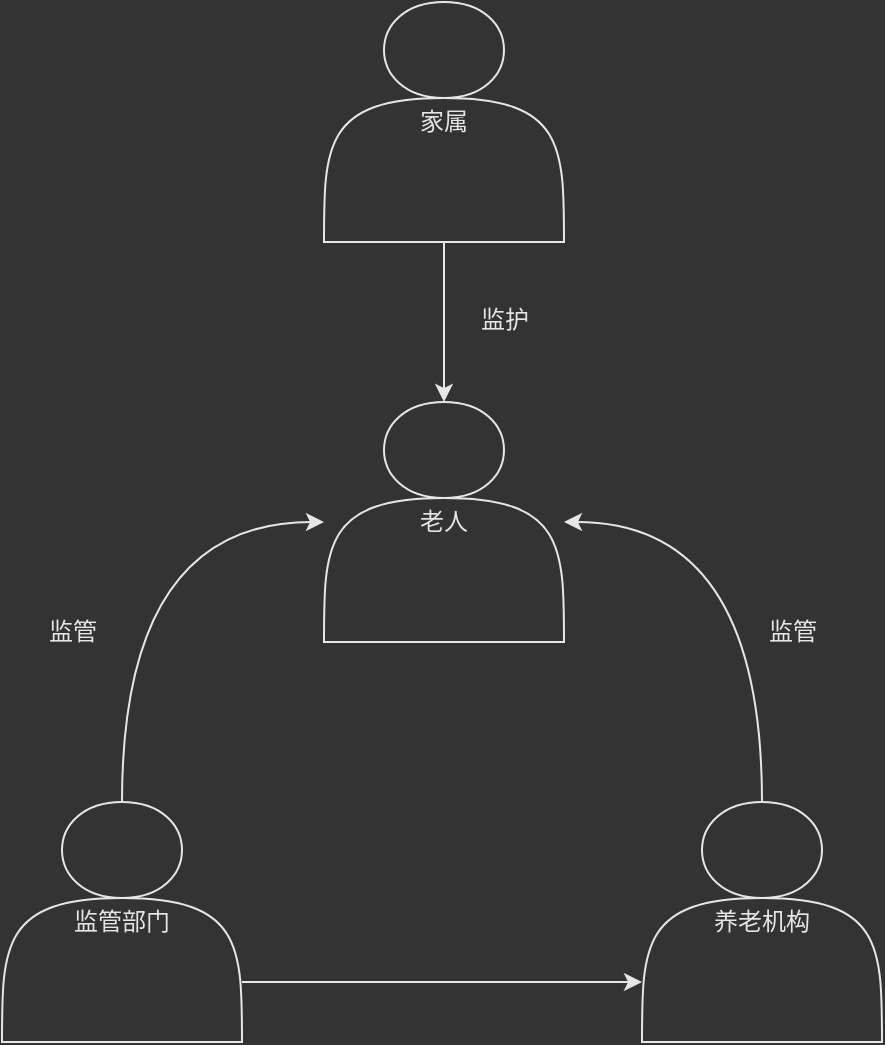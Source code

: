 <mxfile version="20.2.4" type="github">
  <diagram id="o6OXmS90365OrSwRLali" name="D_0">
    <mxGraphModel dx="2622" dy="703" grid="1" gridSize="10" guides="1" tooltips="1" connect="1" arrows="1" fold="1" page="1" pageScale="1" pageWidth="1200" pageHeight="1920" background="#333333" math="0" shadow="0">
      <root>
        <mxCell id="0" />
        <mxCell id="1" parent="0" />
        <mxCell id="nGH60VJGJcq-LF6p8v-s-4" value="" style="edgeStyle=orthogonalEdgeStyle;rounded=0;orthogonalLoop=1;jettySize=auto;html=1;fontColor=#E6E6E6;strokeColor=#E6E6E6;curved=1;startArrow=classic;startFill=1;endArrow=none;endFill=0;" edge="1" parent="1" source="nGH60VJGJcq-LF6p8v-s-6" target="nGH60VJGJcq-LF6p8v-s-14">
          <mxGeometry relative="1" as="geometry" />
        </mxCell>
        <mxCell id="nGH60VJGJcq-LF6p8v-s-5" value="" style="edgeStyle=orthogonalEdgeStyle;rounded=0;orthogonalLoop=1;jettySize=auto;html=1;fontColor=#E6E6E6;strokeColor=#E6E6E6;curved=1;startArrow=classic;startFill=1;endArrow=none;endFill=0;" edge="1" parent="1" source="nGH60VJGJcq-LF6p8v-s-6" target="nGH60VJGJcq-LF6p8v-s-18">
          <mxGeometry relative="1" as="geometry" />
        </mxCell>
        <mxCell id="nGH60VJGJcq-LF6p8v-s-29" value="" style="edgeStyle=orthogonalEdgeStyle;curved=1;rounded=0;orthogonalLoop=1;jettySize=auto;html=1;strokeColor=#E6E6E6;startArrow=classic;startFill=1;endArrow=none;endFill=0;" edge="1" parent="1" source="nGH60VJGJcq-LF6p8v-s-6" target="nGH60VJGJcq-LF6p8v-s-28">
          <mxGeometry relative="1" as="geometry" />
        </mxCell>
        <mxCell id="nGH60VJGJcq-LF6p8v-s-6" value="&lt;font color=&quot;#e6e6e6&quot;&gt;老人&lt;/font&gt;" style="shape=actor;whiteSpace=wrap;html=1;fillColor=none;strokeColor=#E6E6E6;" vertex="1" parent="1">
          <mxGeometry x="41" y="320" width="120" height="120" as="geometry" />
        </mxCell>
        <mxCell id="nGH60VJGJcq-LF6p8v-s-14" value="&lt;font color=&quot;#e6e6e6&quot;&gt;养老机构&lt;/font&gt;" style="shape=actor;whiteSpace=wrap;html=1;fillColor=none;strokeColor=#E6E6E6;" vertex="1" parent="1">
          <mxGeometry x="200" y="520" width="120" height="120" as="geometry" />
        </mxCell>
        <mxCell id="sQbUL3pwHJnTFC7uaMrv-2" value="" style="edgeStyle=orthogonalEdgeStyle;curved=1;rounded=0;orthogonalLoop=1;jettySize=auto;html=1;strokeColor=#E6E6E6;entryX=0;entryY=0.75;entryDx=0;entryDy=0;exitX=1;exitY=0.75;exitDx=0;exitDy=0;" edge="1" parent="1" source="nGH60VJGJcq-LF6p8v-s-18" target="nGH60VJGJcq-LF6p8v-s-14">
          <mxGeometry relative="1" as="geometry">
            <mxPoint x="80" y="580" as="targetPoint" />
          </mxGeometry>
        </mxCell>
        <mxCell id="nGH60VJGJcq-LF6p8v-s-18" value="&lt;font color=&quot;#e6e6e6&quot;&gt;监管部门&lt;/font&gt;" style="shape=actor;whiteSpace=wrap;html=1;fillColor=none;strokeColor=#E6E6E6;" vertex="1" parent="1">
          <mxGeometry x="-120" y="520" width="120" height="120" as="geometry" />
        </mxCell>
        <mxCell id="nGH60VJGJcq-LF6p8v-s-28" value="&lt;font color=&quot;#e6e6e6&quot;&gt;家属&lt;/font&gt;" style="shape=actor;whiteSpace=wrap;html=1;fillColor=none;strokeColor=#E6E6E6;" vertex="1" parent="1">
          <mxGeometry x="41" y="120" width="120" height="120" as="geometry" />
        </mxCell>
        <mxCell id="sQbUL3pwHJnTFC7uaMrv-3" value="&lt;font color=&quot;#e6e6e6&quot;&gt;监护&lt;/font&gt;" style="text;html=1;align=center;verticalAlign=middle;resizable=0;points=[];autosize=1;strokeColor=none;fillColor=none;" vertex="1" parent="1">
          <mxGeometry x="106" y="264" width="50" height="30" as="geometry" />
        </mxCell>
        <mxCell id="sQbUL3pwHJnTFC7uaMrv-4" value="&lt;font color=&quot;#e6e6e6&quot;&gt;监管&lt;/font&gt;" style="text;html=1;align=center;verticalAlign=middle;resizable=0;points=[];autosize=1;strokeColor=none;fillColor=none;" vertex="1" parent="1">
          <mxGeometry x="-110" y="420" width="50" height="30" as="geometry" />
        </mxCell>
        <mxCell id="sQbUL3pwHJnTFC7uaMrv-5" value="&lt;font color=&quot;#e6e6e6&quot;&gt;监管&lt;/font&gt;" style="text;html=1;align=center;verticalAlign=middle;resizable=0;points=[];autosize=1;strokeColor=none;fillColor=none;" vertex="1" parent="1">
          <mxGeometry x="250" y="420" width="50" height="30" as="geometry" />
        </mxCell>
      </root>
    </mxGraphModel>
  </diagram>
</mxfile>
